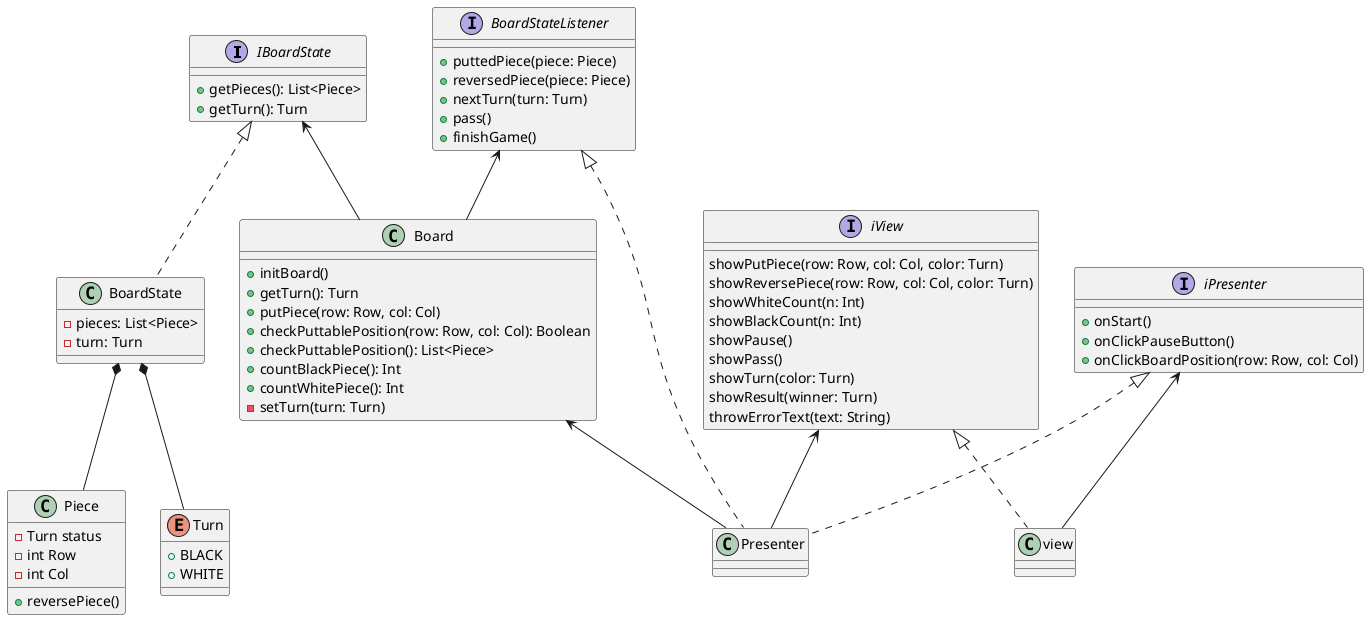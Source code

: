 @startuml
IBoardState <|.. BoardState
IBoardState <-- Board
BoardState *-- Piece
BoardState *-- Turn
BoardStateListener <|.. Presenter
BoardStateListener <-- Board
Board <-- Presenter
iPresenter <|.. Presenter
iPresenter <-- view
iView <-- Presenter
iView <|.. view

class Board {
    + initBoard()
    + getTurn(): Turn
    + putPiece(row: Row, col: Col)
    + checkPuttablePosition(row: Row, col: Col): Boolean
    + checkPuttablePosition(): List<Piece>
    + countBlackPiece(): Int
    + countWhitePiece(): Int
    - setTurn(turn: Turn)
}

class BoardState {
    - pieces: List<Piece>
    - turn: Turn
}

interface IBoardState {
    + getPieces(): List<Piece>
    + getTurn(): Turn
}

enum Turn {
    + BLACK
    + WHITE
}

interface BoardStateListener {
    + puttedPiece(piece: Piece)
    + reversedPiece(piece: Piece)
    + nextTurn(turn: Turn)
    + pass()
    + finishGame()
}

class Piece {
    - Turn status
    - int Row
    - int Col
    + reversePiece()
}

interface iPresenter {
    + onStart()
    + onClickPauseButton()
    + onClickBoardPosition(row: Row, col: Col)
}

class view {}

interface iView {
    showPutPiece(row: Row, col: Col, color: Turn)
    showReversePiece(row: Row, col: Col, color: Turn)
    showWhiteCount(n: Int)
    showBlackCount(n: Int)
    showPause()
    showPass()
    showTurn(color: Turn)
    showResult(winner: Turn)
    throwErrorText(text: String)
}
class Presenter {

}
@enduml

